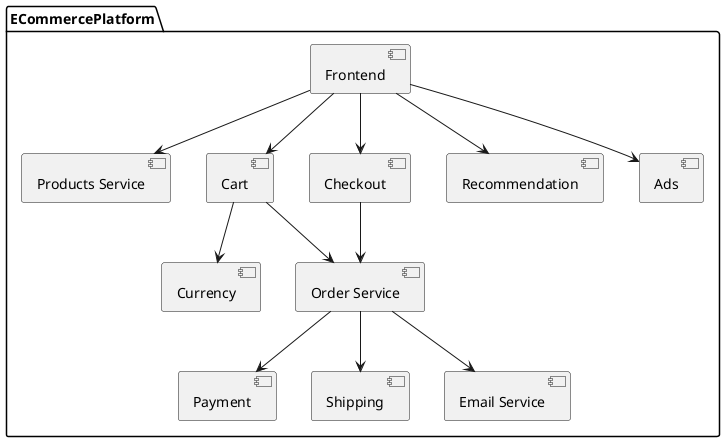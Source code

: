 @startuml
package ECommercePlatform {
    [Frontend] as Frontend
    [Products Service] as ProductService
    [Cart] as Cart
    [Order Service] as OrderService
    [Checkout] as Checkout
    [Payment] as Payment
    [Shipping] as Shipping
    [Currency] as Currency
    [Recommendation] as Recommendation
    [Ads] as Ads
    [Email Service] as EmailService

    Frontend --> ProductService
    Frontend --> Cart
    Frontend --> Checkout
    Frontend --> Recommendation
    Frontend --> Ads

    Cart --> Currency
    Cart --> OrderService
    Checkout --> OrderService
    OrderService --> Payment
    OrderService --> Shipping
    OrderService --> EmailService
}
@enduml
